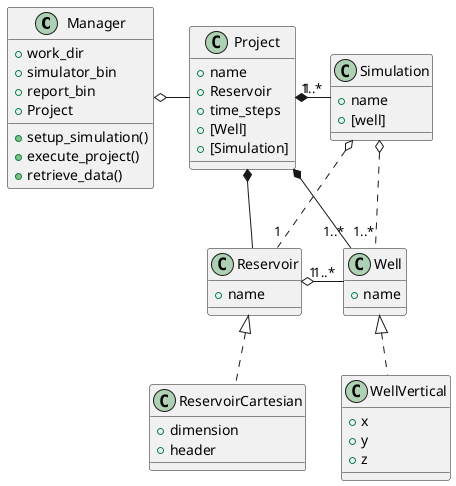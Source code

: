 @startuml


class Manager {
    + work_dir
    + simulator_bin
    + report_bin
    + Project

    + setup_simulation()
    + execute_project()
    + retrieve_data()
}

class Project {
    + name
    + Reservoir
    + time_steps
    + [Well]
    + [Simulation]
}

class Simulation {
    + name
    + [well]
}

class Reservoir {
    + name
}

class ReservoirCartesian {
    + dimension
    + header
}

class Well {
    + name
}

class WellVertical {
    + x
    + y
    + z
}


Manager o--right Project
Project *--right Reservoir
Project *-- "1..*" Well
Reservoir "1" o--right "1..*" Well
Project "1" *--right "1..*" Simulation
Simulation o.- "1" Reservoir
Simulation o.- "1..*" Well
Reservoir <|.- ReservoirCartesian
Well <|.- WellVertical

@enduml